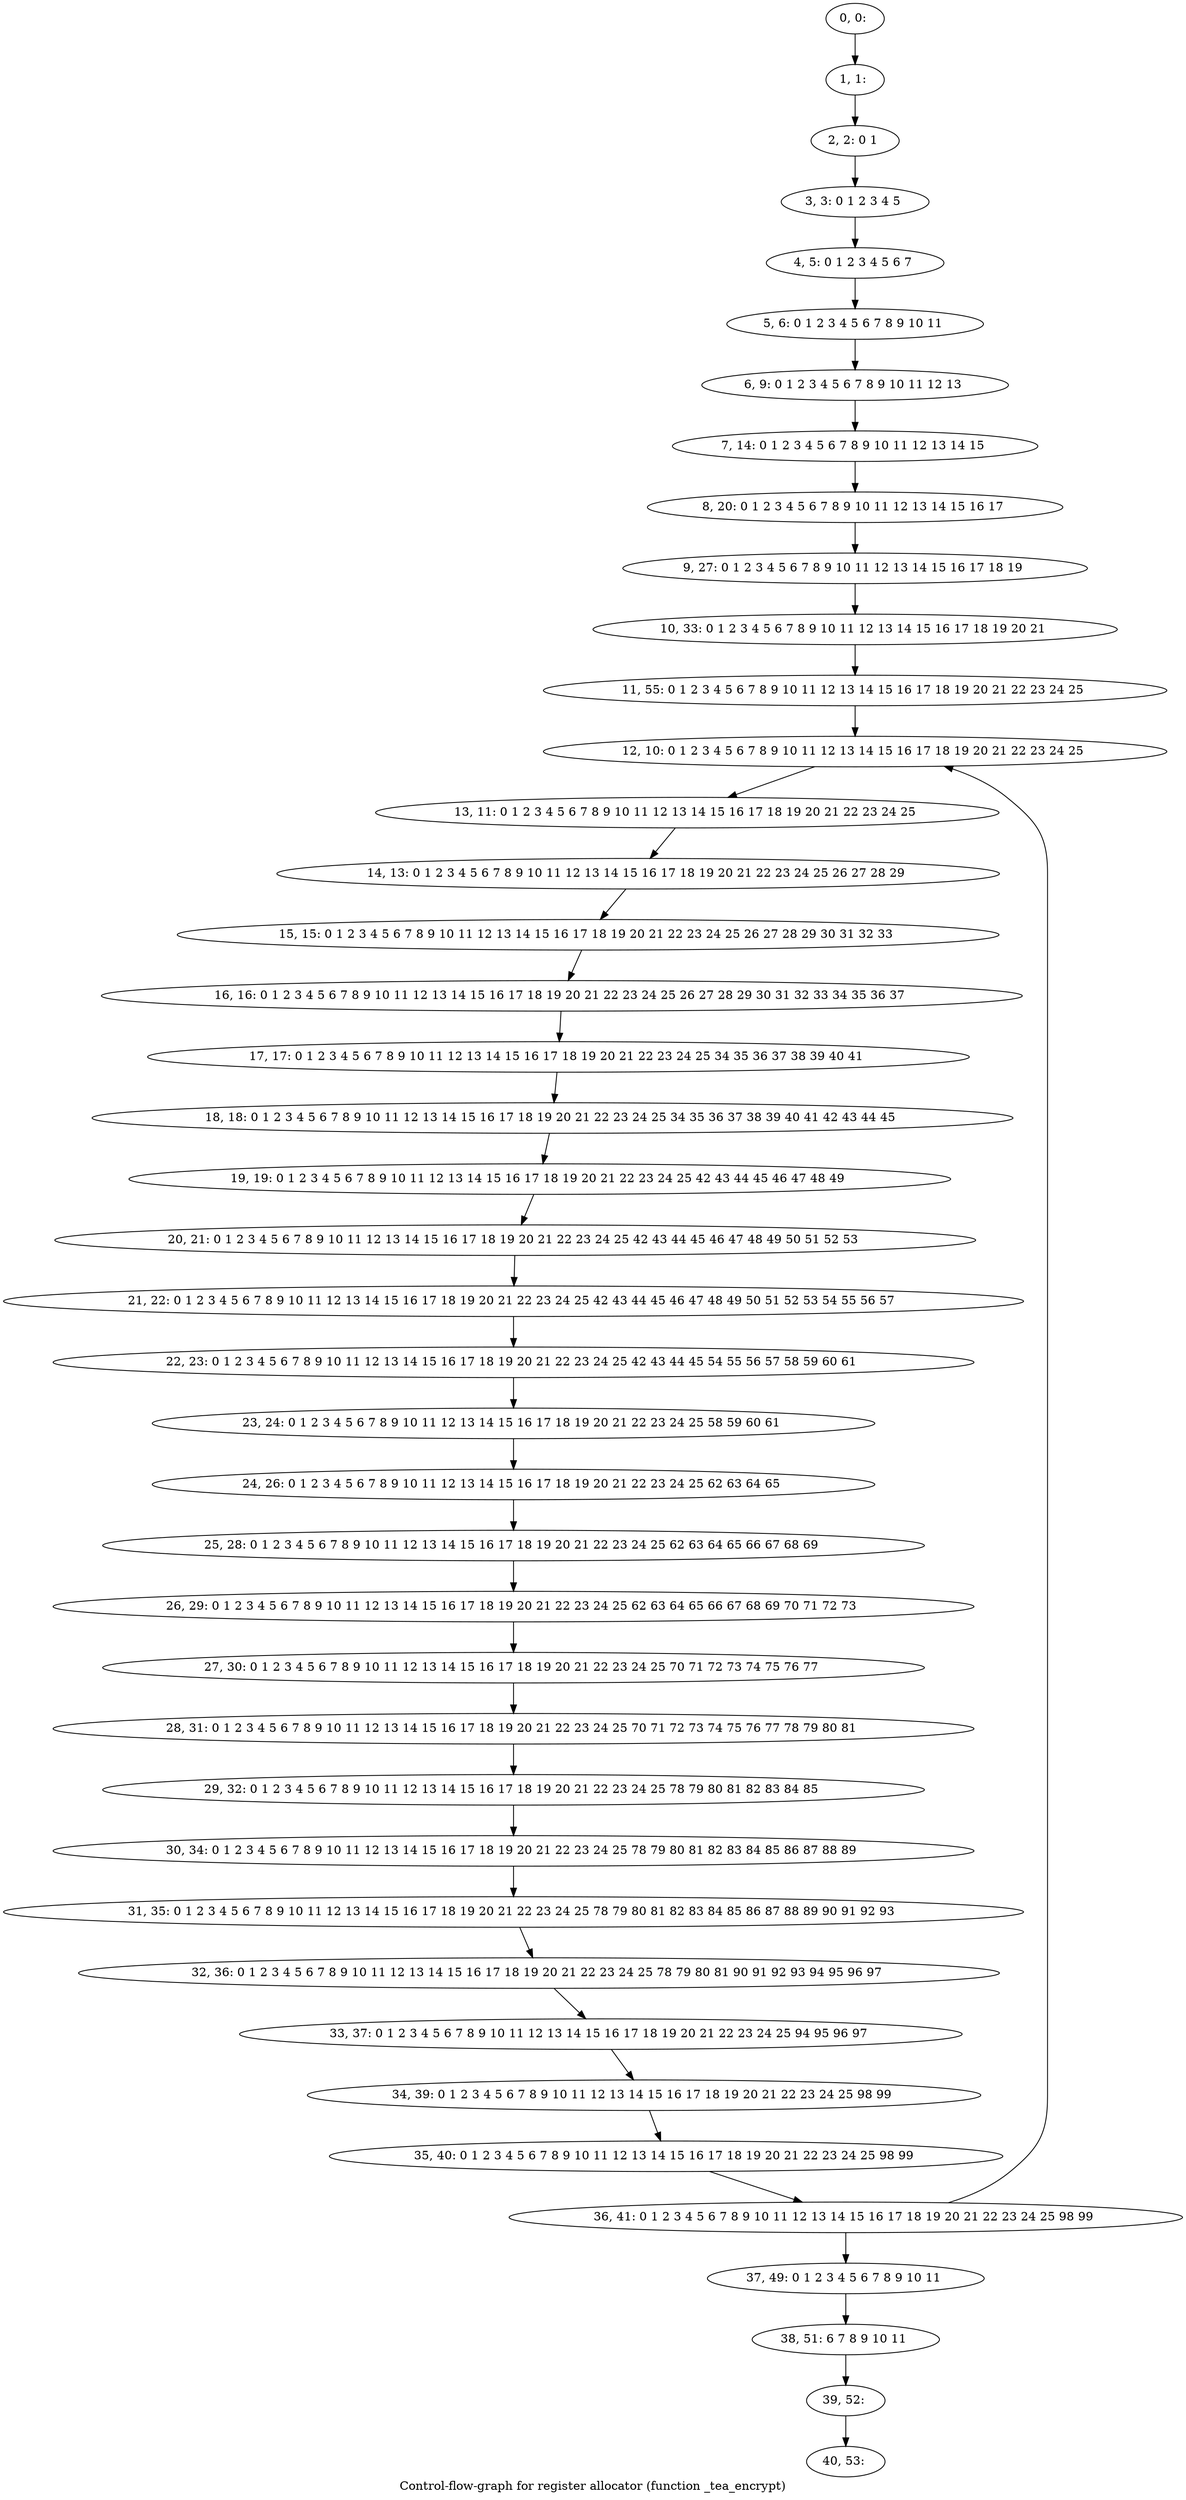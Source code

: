 digraph G {
graph [label="Control-flow-graph for register allocator (function _tea_encrypt)"]
0[label="0, 0: "];
1[label="1, 1: "];
2[label="2, 2: 0 1 "];
3[label="3, 3: 0 1 2 3 4 5 "];
4[label="4, 5: 0 1 2 3 4 5 6 7 "];
5[label="5, 6: 0 1 2 3 4 5 6 7 8 9 10 11 "];
6[label="6, 9: 0 1 2 3 4 5 6 7 8 9 10 11 12 13 "];
7[label="7, 14: 0 1 2 3 4 5 6 7 8 9 10 11 12 13 14 15 "];
8[label="8, 20: 0 1 2 3 4 5 6 7 8 9 10 11 12 13 14 15 16 17 "];
9[label="9, 27: 0 1 2 3 4 5 6 7 8 9 10 11 12 13 14 15 16 17 18 19 "];
10[label="10, 33: 0 1 2 3 4 5 6 7 8 9 10 11 12 13 14 15 16 17 18 19 20 21 "];
11[label="11, 55: 0 1 2 3 4 5 6 7 8 9 10 11 12 13 14 15 16 17 18 19 20 21 22 23 24 25 "];
12[label="12, 10: 0 1 2 3 4 5 6 7 8 9 10 11 12 13 14 15 16 17 18 19 20 21 22 23 24 25 "];
13[label="13, 11: 0 1 2 3 4 5 6 7 8 9 10 11 12 13 14 15 16 17 18 19 20 21 22 23 24 25 "];
14[label="14, 13: 0 1 2 3 4 5 6 7 8 9 10 11 12 13 14 15 16 17 18 19 20 21 22 23 24 25 26 27 28 29 "];
15[label="15, 15: 0 1 2 3 4 5 6 7 8 9 10 11 12 13 14 15 16 17 18 19 20 21 22 23 24 25 26 27 28 29 30 31 32 33 "];
16[label="16, 16: 0 1 2 3 4 5 6 7 8 9 10 11 12 13 14 15 16 17 18 19 20 21 22 23 24 25 26 27 28 29 30 31 32 33 34 35 36 37 "];
17[label="17, 17: 0 1 2 3 4 5 6 7 8 9 10 11 12 13 14 15 16 17 18 19 20 21 22 23 24 25 34 35 36 37 38 39 40 41 "];
18[label="18, 18: 0 1 2 3 4 5 6 7 8 9 10 11 12 13 14 15 16 17 18 19 20 21 22 23 24 25 34 35 36 37 38 39 40 41 42 43 44 45 "];
19[label="19, 19: 0 1 2 3 4 5 6 7 8 9 10 11 12 13 14 15 16 17 18 19 20 21 22 23 24 25 42 43 44 45 46 47 48 49 "];
20[label="20, 21: 0 1 2 3 4 5 6 7 8 9 10 11 12 13 14 15 16 17 18 19 20 21 22 23 24 25 42 43 44 45 46 47 48 49 50 51 52 53 "];
21[label="21, 22: 0 1 2 3 4 5 6 7 8 9 10 11 12 13 14 15 16 17 18 19 20 21 22 23 24 25 42 43 44 45 46 47 48 49 50 51 52 53 54 55 56 57 "];
22[label="22, 23: 0 1 2 3 4 5 6 7 8 9 10 11 12 13 14 15 16 17 18 19 20 21 22 23 24 25 42 43 44 45 54 55 56 57 58 59 60 61 "];
23[label="23, 24: 0 1 2 3 4 5 6 7 8 9 10 11 12 13 14 15 16 17 18 19 20 21 22 23 24 25 58 59 60 61 "];
24[label="24, 26: 0 1 2 3 4 5 6 7 8 9 10 11 12 13 14 15 16 17 18 19 20 21 22 23 24 25 62 63 64 65 "];
25[label="25, 28: 0 1 2 3 4 5 6 7 8 9 10 11 12 13 14 15 16 17 18 19 20 21 22 23 24 25 62 63 64 65 66 67 68 69 "];
26[label="26, 29: 0 1 2 3 4 5 6 7 8 9 10 11 12 13 14 15 16 17 18 19 20 21 22 23 24 25 62 63 64 65 66 67 68 69 70 71 72 73 "];
27[label="27, 30: 0 1 2 3 4 5 6 7 8 9 10 11 12 13 14 15 16 17 18 19 20 21 22 23 24 25 70 71 72 73 74 75 76 77 "];
28[label="28, 31: 0 1 2 3 4 5 6 7 8 9 10 11 12 13 14 15 16 17 18 19 20 21 22 23 24 25 70 71 72 73 74 75 76 77 78 79 80 81 "];
29[label="29, 32: 0 1 2 3 4 5 6 7 8 9 10 11 12 13 14 15 16 17 18 19 20 21 22 23 24 25 78 79 80 81 82 83 84 85 "];
30[label="30, 34: 0 1 2 3 4 5 6 7 8 9 10 11 12 13 14 15 16 17 18 19 20 21 22 23 24 25 78 79 80 81 82 83 84 85 86 87 88 89 "];
31[label="31, 35: 0 1 2 3 4 5 6 7 8 9 10 11 12 13 14 15 16 17 18 19 20 21 22 23 24 25 78 79 80 81 82 83 84 85 86 87 88 89 90 91 92 93 "];
32[label="32, 36: 0 1 2 3 4 5 6 7 8 9 10 11 12 13 14 15 16 17 18 19 20 21 22 23 24 25 78 79 80 81 90 91 92 93 94 95 96 97 "];
33[label="33, 37: 0 1 2 3 4 5 6 7 8 9 10 11 12 13 14 15 16 17 18 19 20 21 22 23 24 25 94 95 96 97 "];
34[label="34, 39: 0 1 2 3 4 5 6 7 8 9 10 11 12 13 14 15 16 17 18 19 20 21 22 23 24 25 98 99 "];
35[label="35, 40: 0 1 2 3 4 5 6 7 8 9 10 11 12 13 14 15 16 17 18 19 20 21 22 23 24 25 98 99 "];
36[label="36, 41: 0 1 2 3 4 5 6 7 8 9 10 11 12 13 14 15 16 17 18 19 20 21 22 23 24 25 98 99 "];
37[label="37, 49: 0 1 2 3 4 5 6 7 8 9 10 11 "];
38[label="38, 51: 6 7 8 9 10 11 "];
39[label="39, 52: "];
40[label="40, 53: "];
0->1 ;
1->2 ;
2->3 ;
3->4 ;
4->5 ;
5->6 ;
6->7 ;
7->8 ;
8->9 ;
9->10 ;
10->11 ;
11->12 ;
12->13 ;
13->14 ;
14->15 ;
15->16 ;
16->17 ;
17->18 ;
18->19 ;
19->20 ;
20->21 ;
21->22 ;
22->23 ;
23->24 ;
24->25 ;
25->26 ;
26->27 ;
27->28 ;
28->29 ;
29->30 ;
30->31 ;
31->32 ;
32->33 ;
33->34 ;
34->35 ;
35->36 ;
36->37 ;
36->12 ;
37->38 ;
38->39 ;
39->40 ;
}
